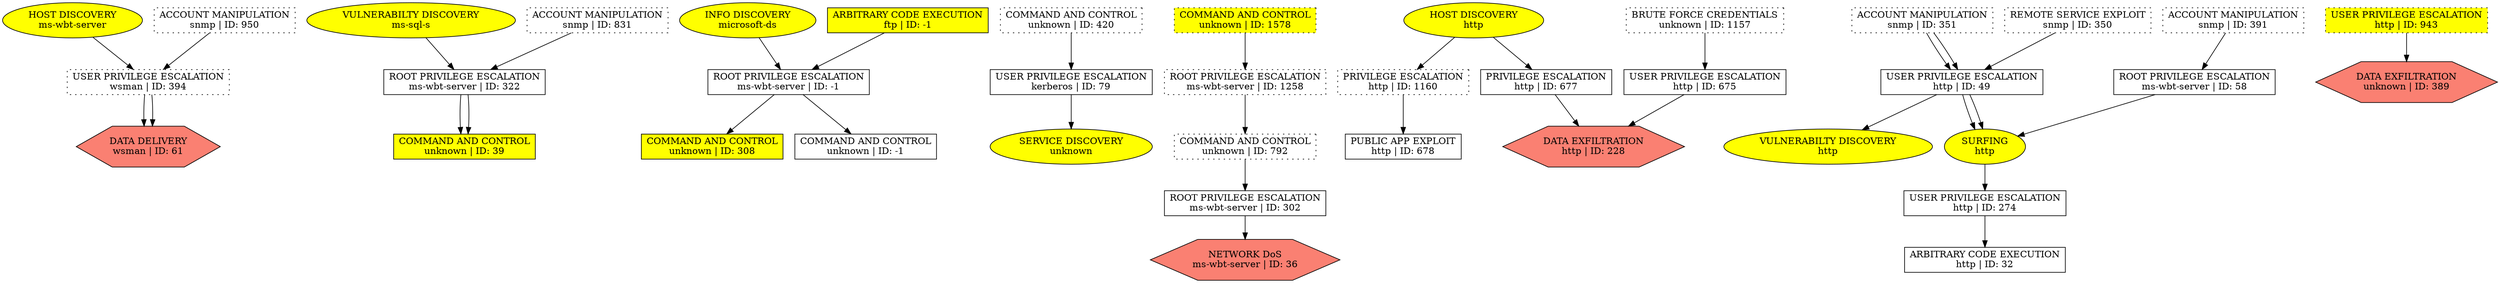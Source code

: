 digraph "" {
	"USER PRIVILEGE ESCALATION
wsman | ID: 394"	[shape=box,
		style=dotted,
		tooltip="\"ET POLICY Outgoing Basic Auth Base64 HTTP Password detected unencrypted
ET POLICY Incoming Basic Auth Base64 HTTP Password detected \
unencrypted\""];
	"DATA DELIVERY
wsman | ID: 61"	[fillcolor=salmon,
		shape=hexagon,
		style=filled,
		tooltip="\"GPL WEB_SERVER perl post attempt\""];
	"USER PRIVILEGE ESCALATION
wsman | ID: 394" -> "DATA DELIVERY
wsman | ID: 61"	[key=0,
		data="{'color': 'blue', 'fontcolor': '\"blue\"', 'label': '\"start_next: 04/11/17, 16:55:07\ngap: 0sec\nend_prev: 04/11/17, 16:55:07\"'}"];
	"USER PRIVILEGE ESCALATION
wsman | ID: 394" -> "DATA DELIVERY
wsman | ID: 61"	[key=1,
		data="{'color': 'blue', 'fontcolor': '\"blue\"', 'label': '\"start_next: 04/11/17, 18:36:05\ngap: 0sec\nend_prev: 04/11/17, 18:36:05\"'}"];
	"ROOT PRIVILEGE ESCALATION
ms-wbt-server | ID: 322"	[shape=box,
		tooltip="\"ET POLICY MS Terminal Server Root login\""];
	"COMMAND AND CONTROL
unknown | ID: 39"	[fillcolor=yellow,
		shape=box,
		style=filled,
		tooltip="\"ET POLICY RDP connection confirm\""];
	"ROOT PRIVILEGE ESCALATION
ms-wbt-server | ID: 322" -> "COMMAND AND CONTROL
unknown | ID: 39"	[key=0,
		data="{'color': 'blue', 'fontcolor': '\"blue\"', 'label': '\"start_next: 04/11/17, 16:02:56\ngap: -24sec\nend_prev: 04/11/17, 16:03:21\"'}"];
	"ROOT PRIVILEGE ESCALATION
ms-wbt-server | ID: 322" -> "COMMAND AND CONTROL
unknown | ID: 39"	[key=1,
		data="{'color': 'blue', 'fontcolor': '\"blue\"', 'label': '\"start_next: 04/11/17, 16:32:06\ngap: 0sec\nend_prev: 04/11/17, 16:32:06\"'}"];
	"ROOT PRIVILEGE ESCALATION
ms-wbt-server | ID: -1"	[shape=box,
		tooltip="\"ET POLICY MS Terminal Server Root login\""];
	"COMMAND AND CONTROL
unknown | ID: 308"	[fillcolor=yellow,
		shape=box,
		style=filled,
		tooltip="\"ET POLICY RDP connection confirm\""];
	"ROOT PRIVILEGE ESCALATION
ms-wbt-server | ID: -1" -> "COMMAND AND CONTROL
unknown | ID: 308"	[key=0,
		data="{'color': 'blue', 'fontcolor': '\"blue\"', 'label': '\"start_next: 04/11/17, 17:47:40\ngap: 0sec\nend_prev: 04/11/17, 17:47:40\"'}"];
	"COMMAND AND CONTROL
unknown | ID: -1"	[shape=box,
		tooltip="\"ET POLICY RDP connection confirm\""];
	"ROOT PRIVILEGE ESCALATION
ms-wbt-server | ID: -1" -> "COMMAND AND CONTROL
unknown | ID: -1"	[key=0,
		data="{'color': 'blue', 'fontcolor': '\"blue\"', 'label': '\"start_next: 04/11/17, 17:47:33\ngap: 0sec\nend_prev: 04/11/17, 17:47:33\"'}"];
	"USER PRIVILEGE ESCALATION
kerberos | ID: 79"	[shape=box,
		tooltip="\"ET EXPLOIT Possible GoldenPac Priv Esc in-use\""];
	"SERVICE DISCOVERY
unknown"	[fillcolor=yellow,
		shape=oval,
		style=filled,
		tooltip="\"ET SCAN Potential VNC Scan 5800-5820\""];
	"USER PRIVILEGE ESCALATION
kerberos | ID: 79" -> "SERVICE DISCOVERY
unknown"	[key=0,
		data="{'color': 'magenta', 'fontcolor': '\"magenta\"', 'label': '\"start_next: 04/11/17, 16:29:06\ngap: 735sec\nend_prev: 04/11/17, 16:16:\
51\"'}"];
	"ROOT PRIVILEGE ESCALATION
ms-wbt-server | ID: 1258"	[shape=box,
		style=dotted,
		tooltip="\"ET POLICY MS Remote Desktop Administrator Login Request\""];
	"COMMAND AND CONTROL
unknown | ID: 792"	[shape=box,
		style=dotted,
		tooltip="\"ET POLICY RDP connection confirm\""];
	"ROOT PRIVILEGE ESCALATION
ms-wbt-server | ID: 1258" -> "COMMAND AND CONTROL
unknown | ID: 792"	[key=0,
		data="{'color': 'tomato', 'fontcolor': '\"tomato\"', 'label': '\"start_next: 04/11/17, 14:31:25\ngap: 1996sec\nend_prev: 04/11/17, 13:58:\
09\"'}"];
	"ROOT PRIVILEGE ESCALATION
ms-wbt-server | ID: 302"	[shape=box,
		tooltip="\"ET POLICY MS Remote Desktop Administrator Login Request\""];
	"NETWORK DoS
ms-wbt-server | ID: 36"	[fillcolor=salmon,
		shape=hexagon,
		style=filled,
		tooltip="\"ET DOS Microsoft Remote Desktop (RDP) Syn then Reset 30 Second DoS Attempt\""];
	"ROOT PRIVILEGE ESCALATION
ms-wbt-server | ID: 302" -> "NETWORK DoS
ms-wbt-server | ID: 36"	[key=0,
		data="{'color': 'tomato', 'fontcolor': '\"tomato\"', 'label': '\"start_next: 04/11/17, 17:18:43\ngap: 9990sec\nend_prev: 04/11/17, 14:32:\
14\"'}"];
	"PRIVILEGE ESCALATION
http | ID: 1160"	[shape=box,
		style=dotted,
		tooltip="\"ET POLICY Http Client Body contains pass= in cleartext\""];
	"PUBLIC APP EXPLOIT
http | ID: 678"	[shape=box,
		tooltip="\"ET SCAN DEBUG Method Request with Command\""];
	"PRIVILEGE ESCALATION
http | ID: 1160" -> "PUBLIC APP EXPLOIT
http | ID: 678"	[key=0,
		data="{'color': 'purple', 'fontcolor': '\"purple\"', 'label': '\"start_next: 04/11/17, 20:25:19\ngap: 0sec\nend_prev: 04/11/17, 20:25:19\"'}"];
	"PRIVILEGE ESCALATION
http | ID: 677"	[shape=box,
		tooltip="\"ET POLICY Http Client Body contains pass= in cleartext\""];
	"DATA EXFILTRATION
http | ID: 228"	[fillcolor=salmon,
		shape=hexagon,
		style=filled,
		tooltip="\"ET WEB_SPECIFIC_APPS PHP-CGI query string parameter vulnerability\""];
	"PRIVILEGE ESCALATION
http | ID: 677" -> "DATA EXFILTRATION
http | ID: 228"	[key=0,
		data="{'color': 'tomato', 'fontcolor': '\"tomato\"', 'label': '\"start_next: 04/11/17, 19:14:51\ngap: 0sec\nend_prev: 04/11/17, 19:14:51\"'}"];
	"ROOT PRIVILEGE ESCALATION
ms-wbt-server | ID: 58"	[shape=box,
		tooltip="\"ET POLICY MS Terminal Server Root login\""];
	"SURFING
http"	[fillcolor=yellow,
		shape=oval,
		style=filled,
		tooltip="\"ET WEB_SERVER WEB-PHP phpinfo access\""];
	"ROOT PRIVILEGE ESCALATION
ms-wbt-server | ID: 58" -> "SURFING
http"	[key=0,
		data="{'color': 'blue', 'fontcolor': '\"blue\"', 'label': '\"start_next: 04/11/17, 16:33:57\ngap: 41sec\nend_prev: 04/11/17, 16:33:16\"'}"];
	"USER PRIVILEGE ESCALATION
http | ID: 274"	[shape=box,
		tooltip="\"ET POLICY Outgoing Basic Auth Base64 HTTP Password detected unencrypted
ET POLICY Incoming Basic Auth Base64 HTTP Password detected \
unencrypted\""];
	"ARBITRARY CODE EXECUTION
http | ID: 32"	[shape=box,
		tooltip="\"ET CURRENT_EVENTS QNAP Shellshock CVE-2014-6271\""];
	"USER PRIVILEGE ESCALATION
http | ID: 274" -> "ARBITRARY CODE EXECUTION
http | ID: 32"	[key=0,
		data="{'color': 'darkgreen', 'fontcolor': '\"darkgreen\"', 'label': '\"start_next: 04/11/17, 22:10:26\ngap: -18sec\nend_prev: 04/11/17, 22:\
10:45\"'}"];
	"USER PRIVILEGE ESCALATION
http | ID: 49"	[shape=box,
		tooltip="\"ET POLICY Outgoing Basic Auth Base64 HTTP Password detected unencrypted
ET POLICY Incoming Basic Auth Base64 HTTP Password detected \
unencrypted\""];
	"USER PRIVILEGE ESCALATION
http | ID: 49" -> "SURFING
http"	[key=0,
		data="{'color': 'blue', 'fontcolor': '\"blue\"', 'label': '\"start_next: 04/11/17, 14:03:28\ngap: -1sec\nend_prev: 04/11/17, 14:03:29\"'}"];
	"USER PRIVILEGE ESCALATION
http | ID: 49" -> "SURFING
http"	[key=1,
		data="{'color': 'blue', 'fontcolor': '\"blue\"', 'label': '\"start_next: 04/11/17, 16:31:39\ngap: 0sec\nend_prev: 04/11/17, 16:31:39\"'}"];
	"VULNERABILTY DISCOVERY
http"	[fillcolor=yellow,
		shape=oval,
		style=filled,
		tooltip="\"ET SCAN Nikto Web App Scan in Progress\""];
	"USER PRIVILEGE ESCALATION
http | ID: 49" -> "VULNERABILTY DISCOVERY
http"	[key=0,
		data="{'color': 'blue', 'fontcolor': '\"blue\"', 'label': '\"start_next: 04/11/17, 16:39:03\ngap: -12sec\nend_prev: 04/11/17, 16:39:15\"'}"];
	"USER PRIVILEGE ESCALATION
http | ID: 675"	[shape=box,
		tooltip="\"ET POLICY Incoming Basic Auth Base64 HTTP Password detected unencrypted\""];
	"USER PRIVILEGE ESCALATION
http | ID: 675" -> "DATA EXFILTRATION
http | ID: 228"	[key=0,
		data="{'color': 'blue', 'fontcolor': '\"blue\"', 'label': '\"start_next: 04/11/17, 18:03:16\ngap: 29sec\nend_prev: 04/11/17, 18:02:48\"'}"];
	"USER PRIVILEGE ESCALATION
http | ID: 943"	[fillcolor=yellow,
		shape=box,
		style="dotted,filled",
		tooltip="\"ET POLICY Outgoing Basic Auth Base64 HTTP Password detected unencrypted
ET POLICY Incoming Basic Auth Base64 HTTP Password detected \
unencrypted\""];
	"DATA EXFILTRATION
unknown | ID: 389"	[fillcolor=salmon,
		shape=hexagon,
		style=filled,
		tooltip="\"ET ATTACK_RESPONSE Possible /etc/passwd via HTTP (linux style)\""];
	"USER PRIVILEGE ESCALATION
http | ID: 943" -> "DATA EXFILTRATION
unknown | ID: 389"	[key=0,
		data="{'color': 'magenta', 'label': '<font color=\"magenta\"> start_next: 04/11/17, 20:00:13<br/>gap: 662sec<br/>end_prev: 04/11/17, 19:\
49:11</font><br/><font color=\"magenta\"><b>Attacker: 10.0.254.30</b></font>'}"];
	"COMMAND AND CONTROL
unknown | ID: 420"	[shape=box,
		style=dotted,
		tooltip="\"ET POLICY RDP connection confirm\""];
	"COMMAND AND CONTROL
unknown | ID: 420" -> "USER PRIVILEGE ESCALATION
kerberos | ID: 79"	[key=0,
		data="{'color': 'magenta', 'fontcolor': '\"magenta\"', 'label': '\"start_next: 04/11/17, 16:16:51\ngap: 9621sec\nend_prev: 04/11/17, 13:36:\
30\"'}"];
	"BRUTE FORCE CREDENTIALS
unknown | ID: 1157"	[shape=box,
		style=dotted,
		tooltip="\"ET SCAN Multiple MySQL Login Failures Possible Brute Force Attempt\""];
	"BRUTE FORCE CREDENTIALS
unknown | ID: 1157" -> "USER PRIVILEGE ESCALATION
http | ID: 675"	[key=0,
		data="{'color': 'blue', 'fontcolor': '\"blue\"', 'label': '\"start_next: 04/11/17, 18:02:48\ngap: -4sec\nend_prev: 04/11/17, 18:02:52\"'}"];
	"COMMAND AND CONTROL
unknown | ID: 1578"	[fillcolor=yellow,
		shape=box,
		style="dotted,filled",
		tooltip="\"ET POLICY RDP connection confirm\""];
	"COMMAND AND CONTROL
unknown | ID: 1578" -> "ROOT PRIVILEGE ESCALATION
ms-wbt-server | ID: 1258"	[key=0,
		data="{'color': 'tomato', 'label': '<font color=\"tomato\"> start_next: 04/11/17, 13:58:08<br/>gap: -1sec<br/>end_prev: 04/11/17, 13:58:\
09</font><br/><font color=\"tomato\"><b>Attacker: 10.0.254.31</b></font>'}"];
	"COMMAND AND CONTROL
unknown | ID: 792" -> "ROOT PRIVILEGE ESCALATION
ms-wbt-server | ID: 302"	[key=0,
		data="{'color': 'tomato', 'fontcolor': '\"tomato\"', 'label': '\"start_next: 04/11/17, 14:32:12\ngap: -1sec\nend_prev: 04/11/17, 14:32:14\"'}"];
	"HOST DISCOVERY
http"	[fillcolor=yellow,
		shape=oval,
		style=filled,
		tooltip="\"ET SCAN Possible Nmap User-Agent Observed
ET SCAN Nmap Scripting Engine User-Agent Detected (Nmap Scripting Engine)\""];
	"HOST DISCOVERY
http" -> "PRIVILEGE ESCALATION
http | ID: 1160"	[key=0,
		data="{'color': 'purple', 'fontcolor': '\"purple\"', 'label': '\"start_next: 04/11/17, 20:25:19\ngap: -300sec\nend_prev: 04/11/17, 20:30:\
19\"'}"];
	"HOST DISCOVERY
http" -> "PRIVILEGE ESCALATION
http | ID: 677"	[key=0,
		data="{'color': 'tomato', 'fontcolor': '\"tomato\"', 'label': '\"start_next: 04/11/17, 19:14:51\ngap: -300sec\nend_prev: 04/11/17, 19:19:\
51\"'}"];
	"HOST DISCOVERY
ms-wbt-server"	[fillcolor=yellow,
		shape=oval,
		style=filled,
		tooltip="\"ET SCAN Behavioral Unusually fast Terminal Server Traffic Potential Scan or Infection (Inbound)\""];
	"HOST DISCOVERY
ms-wbt-server" -> "USER PRIVILEGE ESCALATION
wsman | ID: 394"	[key=0,
		data="{'color': 'blue', 'fontcolor': '\"blue\"', 'label': '\"start_next: 04/11/17, 18:36:04\ngap: 16sec\nend_prev: 04/11/17, 18:35:47\"'}"];
	"ACCOUNT MANIPULATION
snmp | ID: 950"	[shape=box,
		style=dotted,
		tooltip="\"GPL SNMP private access udp
GPL SNMP public access udp\""];
	"ACCOUNT MANIPULATION
snmp | ID: 950" -> "USER PRIVILEGE ESCALATION
wsman | ID: 394"	[key=0,
		data="{'color': 'blue', 'fontcolor': '\"blue\"', 'label': '\"start_next: 04/11/17, 16:55:05\ngap: 40sec\nend_prev: 04/11/17, 16:54:26\"'}"];
	"ACCOUNT MANIPULATION
snmp | ID: 391"	[shape=box,
		style=dotted,
		tooltip="\"GPL SNMP private access udp
ET FTP Suspicious Quotation Mark Usage in FTP Username
GPL SNMP public access udp\""];
	"ACCOUNT MANIPULATION
snmp | ID: 391" -> "ROOT PRIVILEGE ESCALATION
ms-wbt-server | ID: 58"	[key=0,
		data="{'color': 'blue', 'fontcolor': '\"blue\"', 'label': '\"start_next: 04/11/17, 16:33:16\ngap: -91sec\nend_prev: 04/11/17, 16:34:47\"'}"];
	"SURFING
http" -> "USER PRIVILEGE ESCALATION
http | ID: 274"	[key=0,
		data="{'color': 'darkgreen', 'fontcolor': '\"darkgreen\"', 'label': '\"start_next: 04/11/17, 22:10:23\ngap: -52sec\nend_prev: 04/11/17, 22:\
11:15\"'}"];
	"ACCOUNT MANIPULATION
snmp | ID: 351"	[shape=box,
		style=dotted,
		tooltip="\"GPL SNMP private access udp
GPL SNMP public access udp\""];
	"ACCOUNT MANIPULATION
snmp | ID: 351" -> "USER PRIVILEGE ESCALATION
http | ID: 49"	[key=0,
		data="{'color': 'blue', 'fontcolor': '\"blue\"', 'label': '\"start_next: 04/11/17, 14:03:23\ngap: 62sec\nend_prev: 04/11/17, 14:02:22\"'}"];
	"ACCOUNT MANIPULATION
snmp | ID: 351" -> "USER PRIVILEGE ESCALATION
http | ID: 49"	[key=1,
		data="{'color': 'blue', 'fontcolor': '\"blue\"', 'label': '\"start_next: 04/11/17, 18:10:23\ngap: 227sec\nend_prev: 04/11/17, 18:06:37\"'}"];
	"REMOTE SERVICE EXPLOIT
snmp | ID: 350"	[shape=box,
		style=dotted,
		tooltip="\"ET SNMP Samsung Printer SNMP Hardcode RW Community String\""];
	"REMOTE SERVICE EXPLOIT
snmp | ID: 350" -> "USER PRIVILEGE ESCALATION
http | ID: 49"	[key=0,
		data="{'color': 'blue', 'fontcolor': '\"blue\"', 'label': '\"start_next: 04/11/17, 16:31:30\ngap: 101sec\nend_prev: 04/11/17, 16:29:49\"'}"];
	"VULNERABILTY DISCOVERY
ms-sql-s"	[fillcolor=yellow,
		shape=oval,
		style=filled,
		tooltip="\"ET POLICY Suspicious inbound to MSSQL port 1433
ET POLICY Suspicious inbound to mySQL port 3306
ET POLICY Suspicious inbound to \
Oracle SQL port 1521
ET POLICY Suspicious inbound to mSQL port 4333\""];
	"VULNERABILTY DISCOVERY
ms-sql-s" -> "ROOT PRIVILEGE ESCALATION
ms-wbt-server | ID: 322"	[key=0,
		data="{'color': 'blue', 'fontcolor': '\"blue\"', 'label': '\"start_next: 04/11/17, 16:32:06\ngap: 145sec\nend_prev: 04/11/17, 16:29:42\"'}"];
	"ACCOUNT MANIPULATION
snmp | ID: 831"	[shape=box,
		style=dotted,
		tooltip="\"GPL SNMP public access udp\""];
	"ACCOUNT MANIPULATION
snmp | ID: 831" -> "ROOT PRIVILEGE ESCALATION
ms-wbt-server | ID: 322"	[key=0,
		data="{'color': 'blue', 'fontcolor': '\"blue\"', 'label': '\"start_next: 04/11/17, 16:02:56\ngap: 15sec\nend_prev: 04/11/17, 16:02:42\"'}"];
	"INFO DISCOVERY
microsoft-ds"	[fillcolor=yellow,
		shape=oval,
		style=filled,
		tooltip="\"ET ATTACK_RESPONSE Net User Command Response\""];
	"INFO DISCOVERY
microsoft-ds" -> "ROOT PRIVILEGE ESCALATION
ms-wbt-server | ID: -1"	[key=0,
		data="{'color': 'blue', 'fontcolor': '\"blue\"', 'label': '\"start_next: 04/11/17, 17:47:33\ngap: 600sec\nend_prev: 04/11/17, 17:37:34\"'}"];
	"ARBITRARY CODE EXECUTION
ftp | ID: -1"	[fillcolor=yellow,
		shape=box,
		style=filled,
		tooltip="\"ET EXPLOIT Possible Pure-FTPd CVE-2014-6271 attempt\""];
	"ARBITRARY CODE EXECUTION
ftp | ID: -1" -> "ROOT PRIVILEGE ESCALATION
ms-wbt-server | ID: -1"	[key=0,
		data="{'color': 'blue', 'fontcolor': '\"blue\"', 'label': '\"start_next: 04/11/17, 17:47:40\ngap: 4373sec\nend_prev: 04/11/17, 16:34:47\"'}"];
}
